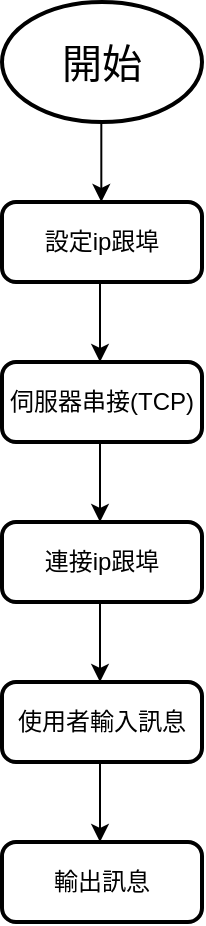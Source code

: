 <mxfile version="13.9.9" type="github">
  <diagram id="UrZ08FVanL4_au6pZHZu" name="Page-1">
    <mxGraphModel dx="653" dy="459" grid="1" gridSize="10" guides="1" tooltips="1" connect="1" arrows="1" fold="1" page="1" pageScale="1" pageWidth="827" pageHeight="1169" math="0" shadow="0">
      <root>
        <mxCell id="0" />
        <mxCell id="1" parent="0" />
        <mxCell id="Kh6O_c8l6-f3bxBN6k8Q-2" value="&lt;span style=&quot;font-size: 20px&quot;&gt;開始&lt;/span&gt;" style="strokeWidth=2;html=1;shape=mxgraph.flowchart.start_1;whiteSpace=wrap;" vertex="1" parent="1">
          <mxGeometry x="364" y="40" width="100" height="60" as="geometry" />
        </mxCell>
        <mxCell id="Kh6O_c8l6-f3bxBN6k8Q-3" value="設定ip跟埠" style="rounded=1;whiteSpace=wrap;html=1;absoluteArcSize=1;arcSize=14;strokeWidth=2;" vertex="1" parent="1">
          <mxGeometry x="364" y="140" width="100" height="40" as="geometry" />
        </mxCell>
        <mxCell id="Kh6O_c8l6-f3bxBN6k8Q-4" value="" style="endArrow=classic;html=1;" edge="1" parent="1">
          <mxGeometry width="50" height="50" relative="1" as="geometry">
            <mxPoint x="413.66" y="100" as="sourcePoint" />
            <mxPoint x="413.66" y="140" as="targetPoint" />
            <Array as="points" />
          </mxGeometry>
        </mxCell>
        <mxCell id="Kh6O_c8l6-f3bxBN6k8Q-6" value="伺服器串接(TCP)" style="rounded=1;whiteSpace=wrap;html=1;absoluteArcSize=1;arcSize=14;strokeWidth=2;" vertex="1" parent="1">
          <mxGeometry x="364" y="220" width="100" height="40" as="geometry" />
        </mxCell>
        <mxCell id="Kh6O_c8l6-f3bxBN6k8Q-7" value="" style="endArrow=classic;html=1;" edge="1" parent="1">
          <mxGeometry width="50" height="50" relative="1" as="geometry">
            <mxPoint x="413.0" y="180" as="sourcePoint" />
            <mxPoint x="413.0" y="220" as="targetPoint" />
            <Array as="points" />
          </mxGeometry>
        </mxCell>
        <mxCell id="Kh6O_c8l6-f3bxBN6k8Q-9" value="連接ip跟埠" style="rounded=1;whiteSpace=wrap;html=1;absoluteArcSize=1;arcSize=14;strokeWidth=2;" vertex="1" parent="1">
          <mxGeometry x="364" y="300" width="100" height="40" as="geometry" />
        </mxCell>
        <mxCell id="Kh6O_c8l6-f3bxBN6k8Q-10" value="使用者輸入訊息" style="rounded=1;whiteSpace=wrap;html=1;absoluteArcSize=1;arcSize=14;strokeWidth=2;" vertex="1" parent="1">
          <mxGeometry x="364" y="380" width="100" height="40" as="geometry" />
        </mxCell>
        <mxCell id="Kh6O_c8l6-f3bxBN6k8Q-11" value="" style="endArrow=classic;html=1;" edge="1" parent="1">
          <mxGeometry width="50" height="50" relative="1" as="geometry">
            <mxPoint x="413" y="340" as="sourcePoint" />
            <mxPoint x="413" y="380" as="targetPoint" />
            <Array as="points" />
          </mxGeometry>
        </mxCell>
        <mxCell id="Kh6O_c8l6-f3bxBN6k8Q-12" value="" style="endArrow=classic;html=1;" edge="1" parent="1">
          <mxGeometry width="50" height="50" relative="1" as="geometry">
            <mxPoint x="413.0" y="260" as="sourcePoint" />
            <mxPoint x="413.0" y="300" as="targetPoint" />
            <Array as="points" />
          </mxGeometry>
        </mxCell>
        <mxCell id="Kh6O_c8l6-f3bxBN6k8Q-31" value="輸出訊息" style="rounded=1;whiteSpace=wrap;html=1;absoluteArcSize=1;arcSize=14;strokeWidth=2;" vertex="1" parent="1">
          <mxGeometry x="364" y="460" width="100" height="40" as="geometry" />
        </mxCell>
        <mxCell id="Kh6O_c8l6-f3bxBN6k8Q-32" value="" style="endArrow=classic;html=1;" edge="1" parent="1">
          <mxGeometry width="50" height="50" relative="1" as="geometry">
            <mxPoint x="413" y="420" as="sourcePoint" />
            <mxPoint x="413" y="460" as="targetPoint" />
            <Array as="points" />
          </mxGeometry>
        </mxCell>
      </root>
    </mxGraphModel>
  </diagram>
</mxfile>

